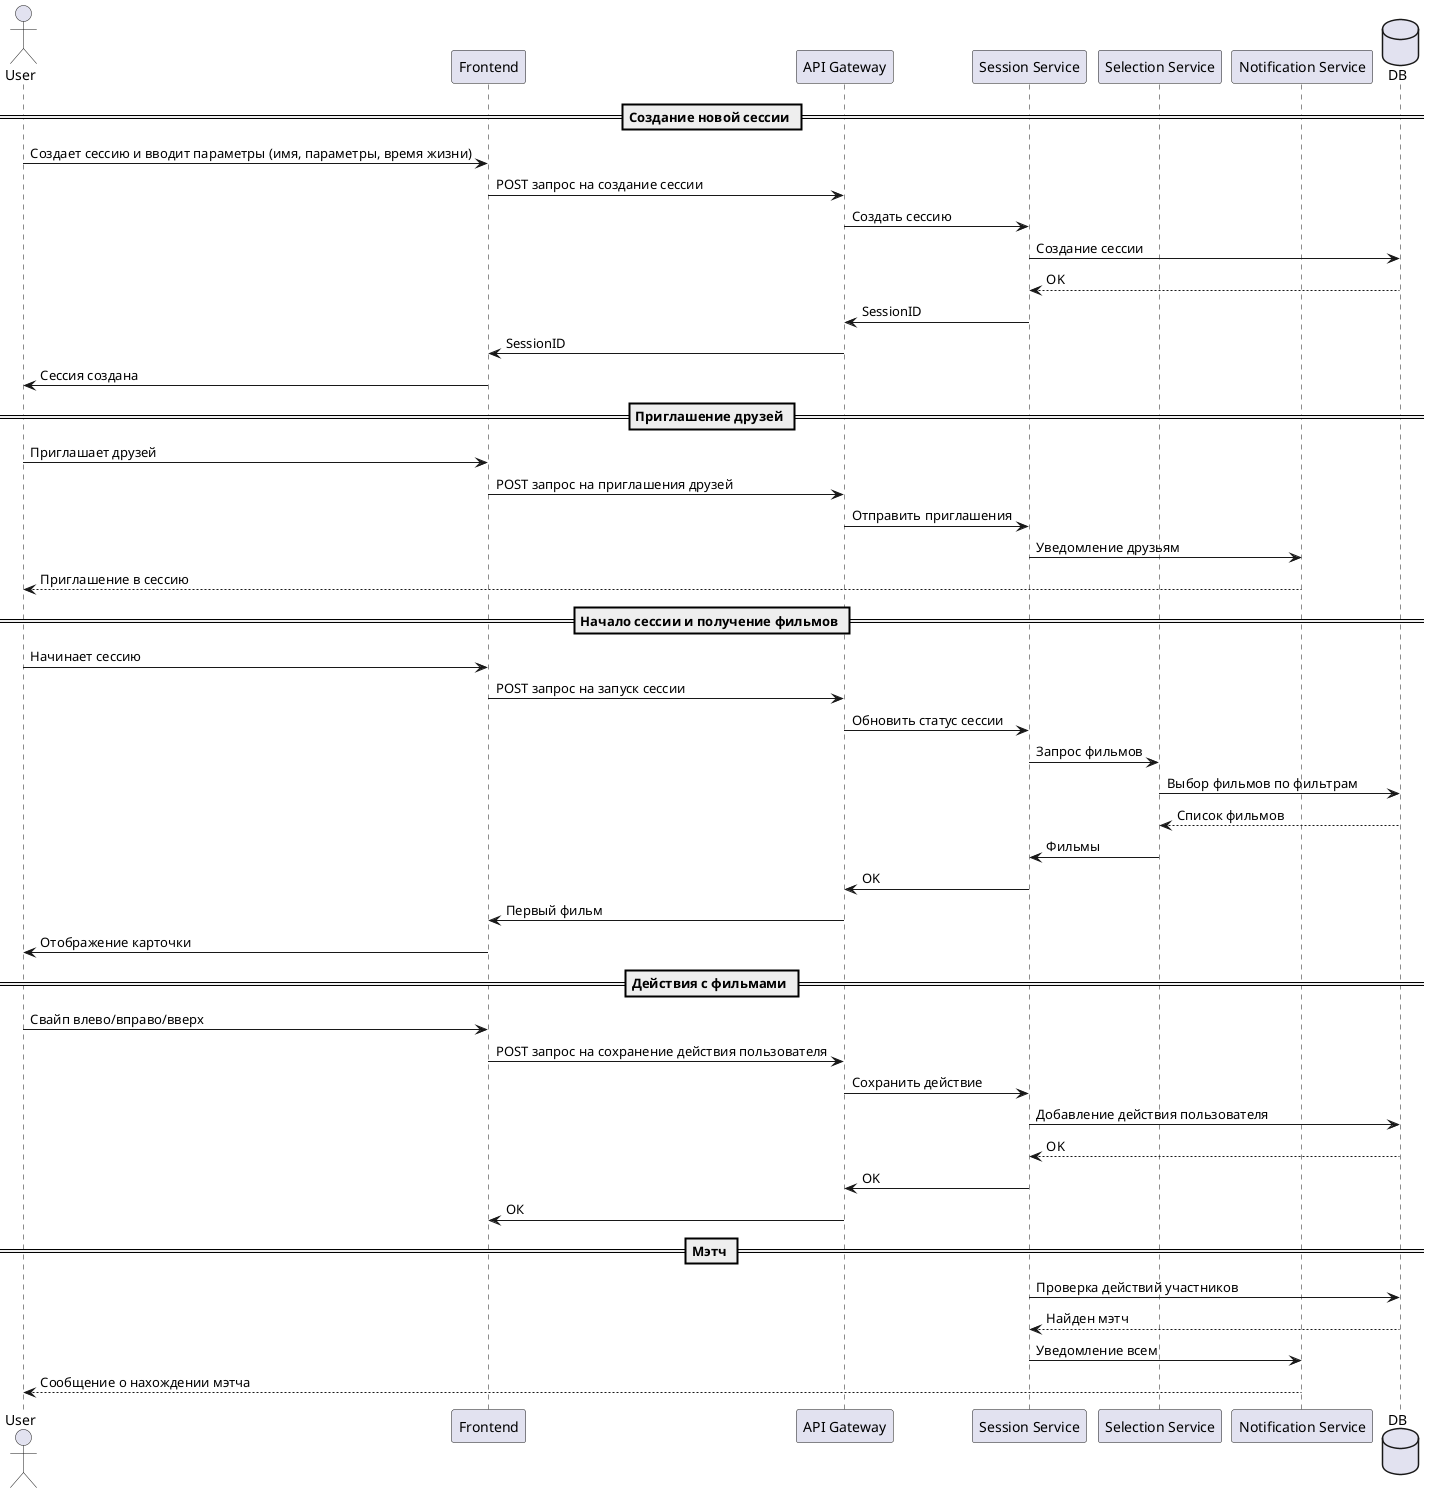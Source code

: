@startuml
actor User
participant Frontend as FE
participant "API Gateway" as API
participant "Session Service" as Session
participant "Selection Service" as Selection
participant "Notification Service" as Notify
database DB

== Создание новой сессии ==
User -> FE : Создает сессию и вводит параметры (имя, параметры, время жизни)
FE -> API : POST запрос на создание сессии
API -> Session : Создать сессию
Session -> DB : Создание сессии
DB --> Session : OK
Session -> API : SessionID
API -> FE : SessionID
FE -> User : Сессия создана

== Приглашение друзей ==
User -> FE : Приглашает друзей
FE -> API : POST запрос на приглашения друзей
API -> Session : Отправить приглашения
Session -> Notify : Уведомление друзьям
Notify --> User : Приглашение в сессию

== Начало сессии и получение фильмов ==
User -> FE : Начинает сессию
FE -> API : POST запрос на запуск сессии
API -> Session : Обновить статус сессии
Session -> Selection : Запрос фильмов
Selection -> DB : Выбор фильмов по фильтрам
DB --> Selection : Список фильмов
Selection -> Session : Фильмы
Session -> API : OK
API -> FE : Первый фильм
FE -> User : Отображение карточки

== Действия с фильмами ==
User -> FE : Свайп влево/вправо/вверх
FE -> API : POST запрос на сохранение действия пользователя
API -> Session : Сохранить действие
Session -> DB : Добавление действия пользователя
DB --> Session : OK
Session -> API : OK
API -> FE : ОК

== Мэтч ==
Session -> DB : Проверка действий участников
DB --> Session : Найден мэтч
Session -> Notify : Уведомление всем
Notify --> User : Сообщение о нахождении мэтча
@enduml
